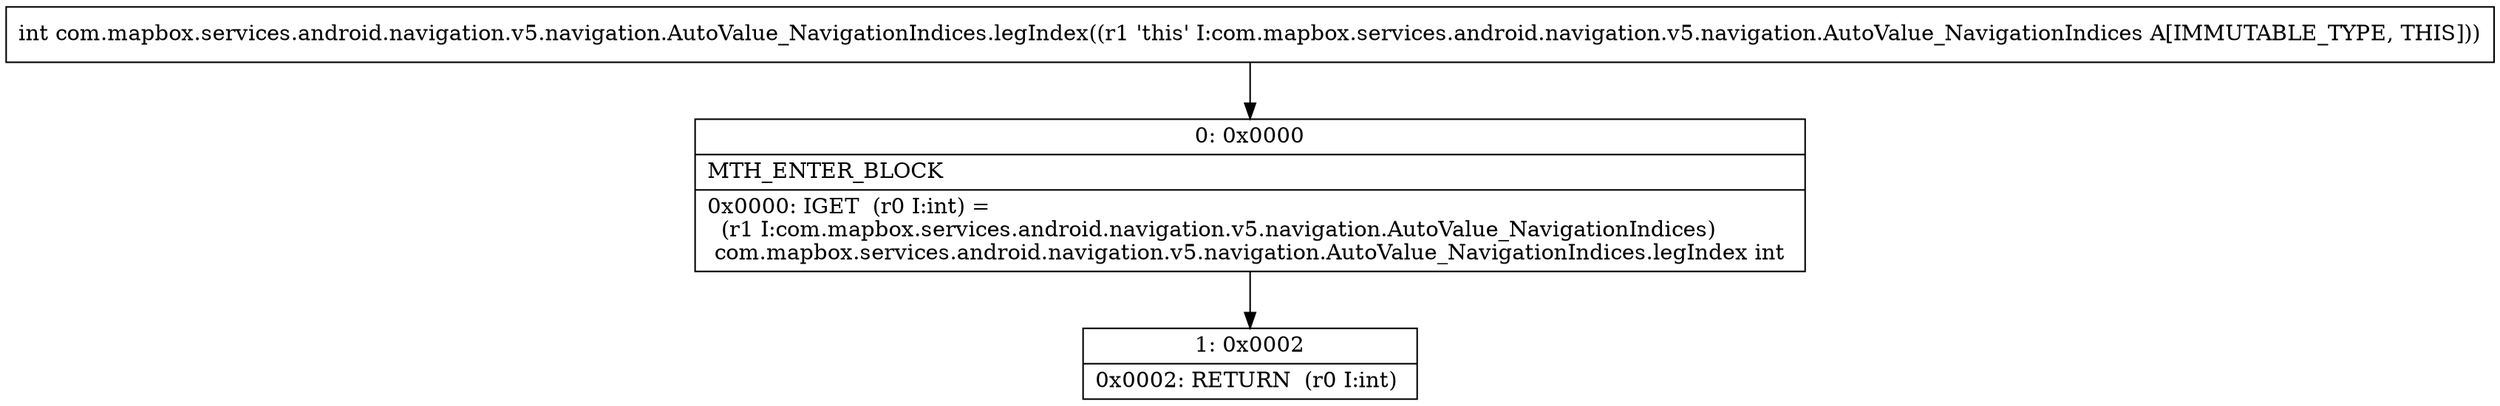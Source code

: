 digraph "CFG forcom.mapbox.services.android.navigation.v5.navigation.AutoValue_NavigationIndices.legIndex()I" {
Node_0 [shape=record,label="{0\:\ 0x0000|MTH_ENTER_BLOCK\l|0x0000: IGET  (r0 I:int) = \l  (r1 I:com.mapbox.services.android.navigation.v5.navigation.AutoValue_NavigationIndices)\l com.mapbox.services.android.navigation.v5.navigation.AutoValue_NavigationIndices.legIndex int \l}"];
Node_1 [shape=record,label="{1\:\ 0x0002|0x0002: RETURN  (r0 I:int) \l}"];
MethodNode[shape=record,label="{int com.mapbox.services.android.navigation.v5.navigation.AutoValue_NavigationIndices.legIndex((r1 'this' I:com.mapbox.services.android.navigation.v5.navigation.AutoValue_NavigationIndices A[IMMUTABLE_TYPE, THIS])) }"];
MethodNode -> Node_0;
Node_0 -> Node_1;
}

